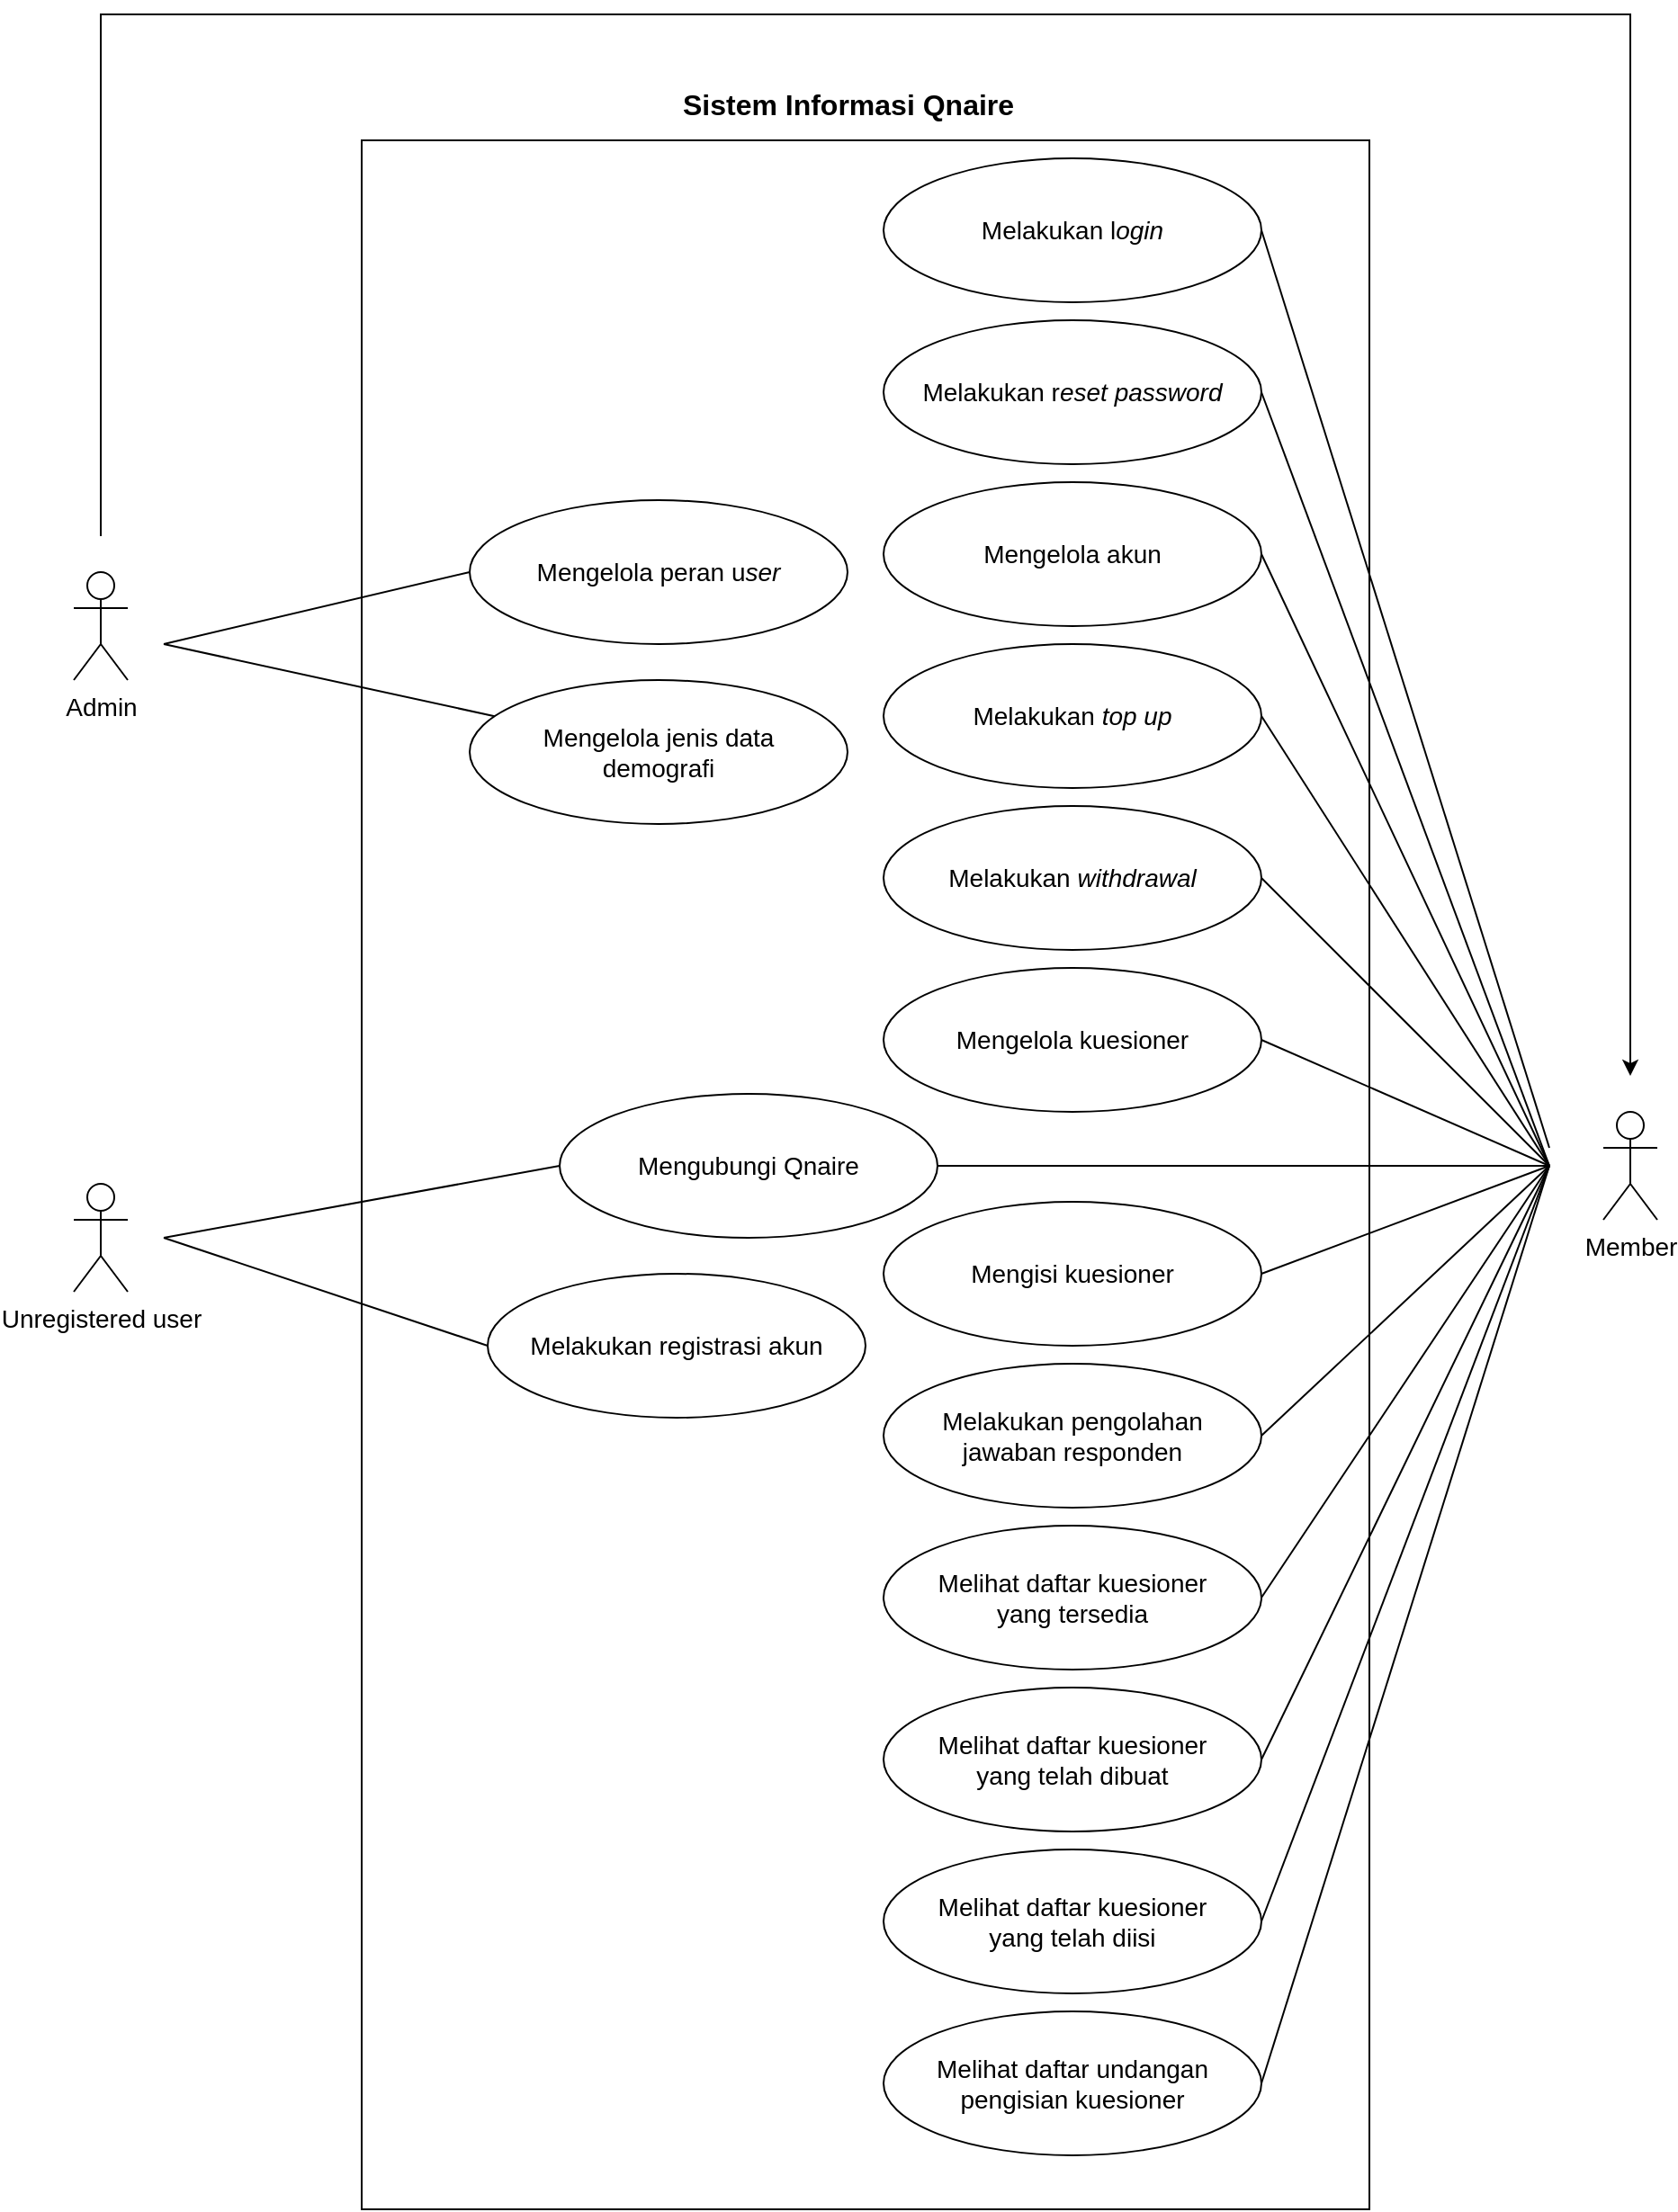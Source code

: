 <mxfile version="18.0.6" type="device"><diagram id="3AMNlseeQFVYp1fZceoC" name="Page-1"><mxGraphModel dx="1483" dy="781" grid="1" gridSize="10" guides="1" tooltips="1" connect="1" arrows="1" fold="1" page="1" pageScale="1" pageWidth="1200" pageHeight="1500" math="0" shadow="0"><root><mxCell id="0"/><mxCell id="1" parent="0"/><mxCell id="4phcfUKkoL9l1hJ3TC9n-2" value="" style="rounded=0;whiteSpace=wrap;html=1;" parent="1" vertex="1"><mxGeometry x="250" y="230" width="560" height="1150" as="geometry"/></mxCell><mxCell id="4phcfUKkoL9l1hJ3TC9n-3" value="&lt;b&gt;&lt;font style=&quot;font-size: 16px&quot;&gt;Sistem Informasi Qnaire&lt;/font&gt;&lt;/b&gt;" style="text;html=1;align=center;verticalAlign=middle;resizable=0;points=[];autosize=1;strokeColor=none;fillColor=none;" parent="1" vertex="1"><mxGeometry x="420" y="200" width="200" height="20" as="geometry"/></mxCell><mxCell id="4phcfUKkoL9l1hJ3TC9n-28" value="" style="rounded=0;orthogonalLoop=1;jettySize=auto;html=1;fontSize=14;entryX=0;entryY=0.5;entryDx=0;entryDy=0;endArrow=none;endFill=0;" parent="1" target="4phcfUKkoL9l1hJ3TC9n-7" edge="1"><mxGeometry relative="1" as="geometry"><mxPoint x="140" y="840" as="sourcePoint"/></mxGeometry></mxCell><mxCell id="4phcfUKkoL9l1hJ3TC9n-44" style="edgeStyle=none;rounded=0;orthogonalLoop=1;jettySize=auto;html=1;entryX=0;entryY=0.5;entryDx=0;entryDy=0;fontSize=14;endArrow=none;endFill=0;" parent="1" target="4phcfUKkoL9l1hJ3TC9n-9" edge="1"><mxGeometry relative="1" as="geometry"><mxPoint x="140" y="840" as="sourcePoint"/></mxGeometry></mxCell><mxCell id="4phcfUKkoL9l1hJ3TC9n-4" value="Unregistered user" style="shape=umlActor;verticalLabelPosition=bottom;verticalAlign=top;html=1;outlineConnect=0;fontSize=14;shadow=0;fillColor=none;" parent="1" vertex="1"><mxGeometry x="90" y="810" width="30" height="60" as="geometry"/></mxCell><mxCell id="4phcfUKkoL9l1hJ3TC9n-35" style="edgeStyle=none;rounded=0;orthogonalLoop=1;jettySize=auto;html=1;entryX=1;entryY=0.5;entryDx=0;entryDy=0;fontSize=14;endArrow=none;endFill=0;" parent="1" target="4phcfUKkoL9l1hJ3TC9n-17" edge="1"><mxGeometry relative="1" as="geometry"><mxPoint x="910" y="800" as="sourcePoint"/></mxGeometry></mxCell><mxCell id="4phcfUKkoL9l1hJ3TC9n-36" style="edgeStyle=none;rounded=0;orthogonalLoop=1;jettySize=auto;html=1;entryX=1;entryY=0.5;entryDx=0;entryDy=0;fontSize=14;endArrow=none;endFill=0;" parent="1" target="4phcfUKkoL9l1hJ3TC9n-10" edge="1"><mxGeometry relative="1" as="geometry"><mxPoint x="910" y="800" as="sourcePoint"/></mxGeometry></mxCell><mxCell id="4phcfUKkoL9l1hJ3TC9n-37" style="edgeStyle=none;rounded=0;orthogonalLoop=1;jettySize=auto;html=1;entryX=1;entryY=0.5;entryDx=0;entryDy=0;fontSize=14;endArrow=none;endFill=0;" parent="1" target="4phcfUKkoL9l1hJ3TC9n-14" edge="1"><mxGeometry relative="1" as="geometry"><mxPoint x="910" y="800" as="sourcePoint"/></mxGeometry></mxCell><mxCell id="4phcfUKkoL9l1hJ3TC9n-38" style="edgeStyle=none;rounded=0;orthogonalLoop=1;jettySize=auto;html=1;entryX=1;entryY=0.5;entryDx=0;entryDy=0;fontSize=14;endArrow=none;endFill=0;" parent="1" target="4phcfUKkoL9l1hJ3TC9n-18" edge="1"><mxGeometry relative="1" as="geometry"><mxPoint x="910" y="800" as="sourcePoint"/></mxGeometry></mxCell><mxCell id="4phcfUKkoL9l1hJ3TC9n-42" style="edgeStyle=none;rounded=0;orthogonalLoop=1;jettySize=auto;html=1;entryX=1;entryY=0.5;entryDx=0;entryDy=0;fontSize=14;endArrow=none;endFill=0;" parent="1" target="4phcfUKkoL9l1hJ3TC9n-8" edge="1"><mxGeometry relative="1" as="geometry"><mxPoint x="910" y="800" as="sourcePoint"/></mxGeometry></mxCell><mxCell id="ICuudjsrT6b9NQzIbx5V-7" style="edgeStyle=none;rounded=0;orthogonalLoop=1;jettySize=auto;html=1;entryX=1;entryY=0.5;entryDx=0;entryDy=0;endArrow=none;endFill=0;" parent="1" target="4phcfUKkoL9l1hJ3TC9n-15" edge="1"><mxGeometry relative="1" as="geometry"><mxPoint x="910" y="790" as="sourcePoint"/></mxGeometry></mxCell><mxCell id="LMa6LjFtdUF0SxG-5wdK-4" style="rounded=0;orthogonalLoop=1;jettySize=auto;html=1;entryX=1;entryY=0.5;entryDx=0;entryDy=0;endArrow=none;endFill=0;strokeColor=#000000;" parent="1" target="LMa6LjFtdUF0SxG-5wdK-2" edge="1"><mxGeometry relative="1" as="geometry"><mxPoint x="910" y="800" as="sourcePoint"/></mxGeometry></mxCell><mxCell id="-DWNCzVWZn9lFfF0Y5d5-2" style="rounded=0;orthogonalLoop=1;jettySize=auto;html=1;entryX=1;entryY=0.5;entryDx=0;entryDy=0;endArrow=none;endFill=0;" parent="1" target="-DWNCzVWZn9lFfF0Y5d5-1" edge="1"><mxGeometry relative="1" as="geometry"><mxPoint x="910" y="800" as="sourcePoint"/></mxGeometry></mxCell><mxCell id="-DWNCzVWZn9lFfF0Y5d5-5" style="edgeStyle=none;rounded=0;orthogonalLoop=1;jettySize=auto;html=1;entryX=1;entryY=0.5;entryDx=0;entryDy=0;endArrow=none;endFill=0;" parent="1" target="-DWNCzVWZn9lFfF0Y5d5-3" edge="1"><mxGeometry relative="1" as="geometry"><mxPoint x="910" y="800" as="sourcePoint"/></mxGeometry></mxCell><mxCell id="U0W6x6hQaKWSACtndk3s-8" style="rounded=0;orthogonalLoop=1;jettySize=auto;html=1;entryX=1;entryY=0.5;entryDx=0;entryDy=0;endArrow=none;endFill=0;" parent="1" target="4phcfUKkoL9l1hJ3TC9n-9" edge="1"><mxGeometry relative="1" as="geometry"><mxPoint x="910" y="800" as="sourcePoint"/></mxGeometry></mxCell><mxCell id="U0W6x6hQaKWSACtndk3s-9" style="rounded=0;orthogonalLoop=1;jettySize=auto;html=1;entryX=1;entryY=0.5;entryDx=0;entryDy=0;endArrow=none;endFill=0;" parent="1" target="U0W6x6hQaKWSACtndk3s-3" edge="1"><mxGeometry relative="1" as="geometry"><mxPoint x="910" y="800" as="sourcePoint"/></mxGeometry></mxCell><mxCell id="U0W6x6hQaKWSACtndk3s-10" style="edgeStyle=none;rounded=0;orthogonalLoop=1;jettySize=auto;html=1;entryX=1;entryY=0.5;entryDx=0;entryDy=0;endArrow=none;endFill=0;" parent="1" target="U0W6x6hQaKWSACtndk3s-2" edge="1"><mxGeometry relative="1" as="geometry"><mxPoint x="910" y="800" as="sourcePoint"/></mxGeometry></mxCell><mxCell id="4phcfUKkoL9l1hJ3TC9n-5" value="Member" style="shape=umlActor;verticalLabelPosition=bottom;verticalAlign=top;html=1;outlineConnect=0;fontSize=14;fillColor=none;" parent="1" vertex="1"><mxGeometry x="940" y="770" width="30" height="60" as="geometry"/></mxCell><mxCell id="4phcfUKkoL9l1hJ3TC9n-46" style="edgeStyle=none;rounded=0;orthogonalLoop=1;jettySize=auto;html=1;entryX=0;entryY=0.5;entryDx=0;entryDy=0;fontSize=14;endArrow=none;endFill=0;" parent="1" target="4phcfUKkoL9l1hJ3TC9n-24" edge="1"><mxGeometry relative="1" as="geometry"><mxPoint x="140" y="510" as="sourcePoint"/></mxGeometry></mxCell><mxCell id="ICuudjsrT6b9NQzIbx5V-3" style="rounded=0;orthogonalLoop=1;jettySize=auto;html=1;endArrow=none;endFill=0;" parent="1" target="ICuudjsrT6b9NQzIbx5V-1" edge="1"><mxGeometry relative="1" as="geometry"><mxPoint x="140" y="510" as="sourcePoint"/></mxGeometry></mxCell><mxCell id="U0W6x6hQaKWSACtndk3s-11" style="edgeStyle=orthogonalEdgeStyle;rounded=0;orthogonalLoop=1;jettySize=auto;html=1;endArrow=classic;endFill=1;" parent="1" edge="1"><mxGeometry relative="1" as="geometry"><mxPoint x="105" y="450" as="sourcePoint"/><mxPoint x="955" y="750" as="targetPoint"/><Array as="points"><mxPoint x="105" y="160"/><mxPoint x="955" y="160"/></Array></mxGeometry></mxCell><mxCell id="4phcfUKkoL9l1hJ3TC9n-6" value="Admin" style="shape=umlActor;verticalLabelPosition=bottom;verticalAlign=top;html=1;outlineConnect=0;fontSize=14;fillColor=none;" parent="1" vertex="1"><mxGeometry x="90" y="470" width="30" height="60" as="geometry"/></mxCell><mxCell id="4phcfUKkoL9l1hJ3TC9n-7" value="Melakukan registrasi akun" style="ellipse;whiteSpace=wrap;html=1;fontSize=14;" parent="1" vertex="1"><mxGeometry x="320" y="860" width="210" height="80" as="geometry"/></mxCell><mxCell id="4phcfUKkoL9l1hJ3TC9n-8" value="Mengisi kuesioner" style="ellipse;whiteSpace=wrap;html=1;fontSize=14;" parent="1" vertex="1"><mxGeometry x="540" y="820" width="210" height="80" as="geometry"/></mxCell><mxCell id="4phcfUKkoL9l1hJ3TC9n-9" value="Mengubungi Qnaire" style="ellipse;whiteSpace=wrap;html=1;fontSize=14;" parent="1" vertex="1"><mxGeometry x="360" y="760" width="210" height="80" as="geometry"/></mxCell><mxCell id="4phcfUKkoL9l1hJ3TC9n-10" value="Mengelola kuesioner" style="ellipse;whiteSpace=wrap;html=1;fontSize=14;" parent="1" vertex="1"><mxGeometry x="540" y="690" width="210" height="80" as="geometry"/></mxCell><mxCell id="4phcfUKkoL9l1hJ3TC9n-14" value="Melakukan pengolahan&lt;br&gt;jawaban responden" style="ellipse;whiteSpace=wrap;html=1;fontSize=14;" parent="1" vertex="1"><mxGeometry x="540" y="910" width="210" height="80" as="geometry"/></mxCell><mxCell id="4phcfUKkoL9l1hJ3TC9n-15" value="Melakukan l&lt;i&gt;ogin&lt;/i&gt;" style="ellipse;whiteSpace=wrap;html=1;fontSize=14;" parent="1" vertex="1"><mxGeometry x="540" y="240" width="210" height="80" as="geometry"/></mxCell><mxCell id="4phcfUKkoL9l1hJ3TC9n-17" value="Melihat daftar kuesioner&lt;br&gt;yang tersedia" style="ellipse;whiteSpace=wrap;html=1;fontSize=14;" parent="1" vertex="1"><mxGeometry x="540" y="1000" width="210" height="80" as="geometry"/></mxCell><mxCell id="4phcfUKkoL9l1hJ3TC9n-18" value="Mengelola akun" style="ellipse;whiteSpace=wrap;html=1;fontSize=14;" parent="1" vertex="1"><mxGeometry x="540" y="420" width="210" height="80" as="geometry"/></mxCell><mxCell id="4phcfUKkoL9l1hJ3TC9n-24" value="Mengelola peran u&lt;i&gt;ser&lt;/i&gt;" style="ellipse;whiteSpace=wrap;html=1;fontSize=14;" parent="1" vertex="1"><mxGeometry x="310" y="430" width="210" height="80" as="geometry"/></mxCell><mxCell id="ICuudjsrT6b9NQzIbx5V-1" value="Mengelola jenis data&lt;br&gt;demografi" style="ellipse;whiteSpace=wrap;html=1;fontSize=14;" parent="1" vertex="1"><mxGeometry x="310" y="530" width="210" height="80" as="geometry"/></mxCell><mxCell id="LMa6LjFtdUF0SxG-5wdK-2" value="Melakukan &lt;i&gt;withdrawal&lt;/i&gt;" style="ellipse;whiteSpace=wrap;html=1;fontSize=14;" parent="1" vertex="1"><mxGeometry x="540" y="600" width="210" height="80" as="geometry"/></mxCell><mxCell id="-DWNCzVWZn9lFfF0Y5d5-1" value="Melihat daftar kuesioner&lt;br&gt;yang telah dibuat" style="ellipse;whiteSpace=wrap;html=1;fontSize=14;" parent="1" vertex="1"><mxGeometry x="540" y="1090" width="210" height="80" as="geometry"/></mxCell><mxCell id="-DWNCzVWZn9lFfF0Y5d5-3" value="Melakukan r&lt;i&gt;eset password&lt;/i&gt;" style="ellipse;whiteSpace=wrap;html=1;fontSize=14;" parent="1" vertex="1"><mxGeometry x="540" y="330" width="210" height="80" as="geometry"/></mxCell><mxCell id="4phcfUKkoL9l1hJ3TC9n-22" value="Melakukan &lt;i&gt;top up&lt;/i&gt;" style="ellipse;whiteSpace=wrap;html=1;fontSize=14;" parent="1" vertex="1"><mxGeometry x="540" y="510" width="210" height="80" as="geometry"/></mxCell><mxCell id="U0W6x6hQaKWSACtndk3s-1" value="" style="edgeStyle=none;rounded=0;orthogonalLoop=1;jettySize=auto;html=1;entryX=1;entryY=0.5;entryDx=0;entryDy=0;fontSize=14;endArrow=none;endFill=0;" parent="1" target="4phcfUKkoL9l1hJ3TC9n-22" edge="1"><mxGeometry relative="1" as="geometry"><mxPoint x="910" y="800" as="sourcePoint"/><mxPoint x="740" y="490" as="targetPoint"/></mxGeometry></mxCell><mxCell id="U0W6x6hQaKWSACtndk3s-2" value="Melihat daftar kuesioner&lt;br&gt;yang telah diisi" style="ellipse;whiteSpace=wrap;html=1;fontSize=14;" parent="1" vertex="1"><mxGeometry x="540" y="1180" width="210" height="80" as="geometry"/></mxCell><mxCell id="U0W6x6hQaKWSACtndk3s-3" value="Melihat daftar undangan&lt;br&gt;pengisian kuesioner" style="ellipse;whiteSpace=wrap;html=1;fontSize=14;" parent="1" vertex="1"><mxGeometry x="540" y="1270" width="210" height="80" as="geometry"/></mxCell></root></mxGraphModel></diagram></mxfile>
